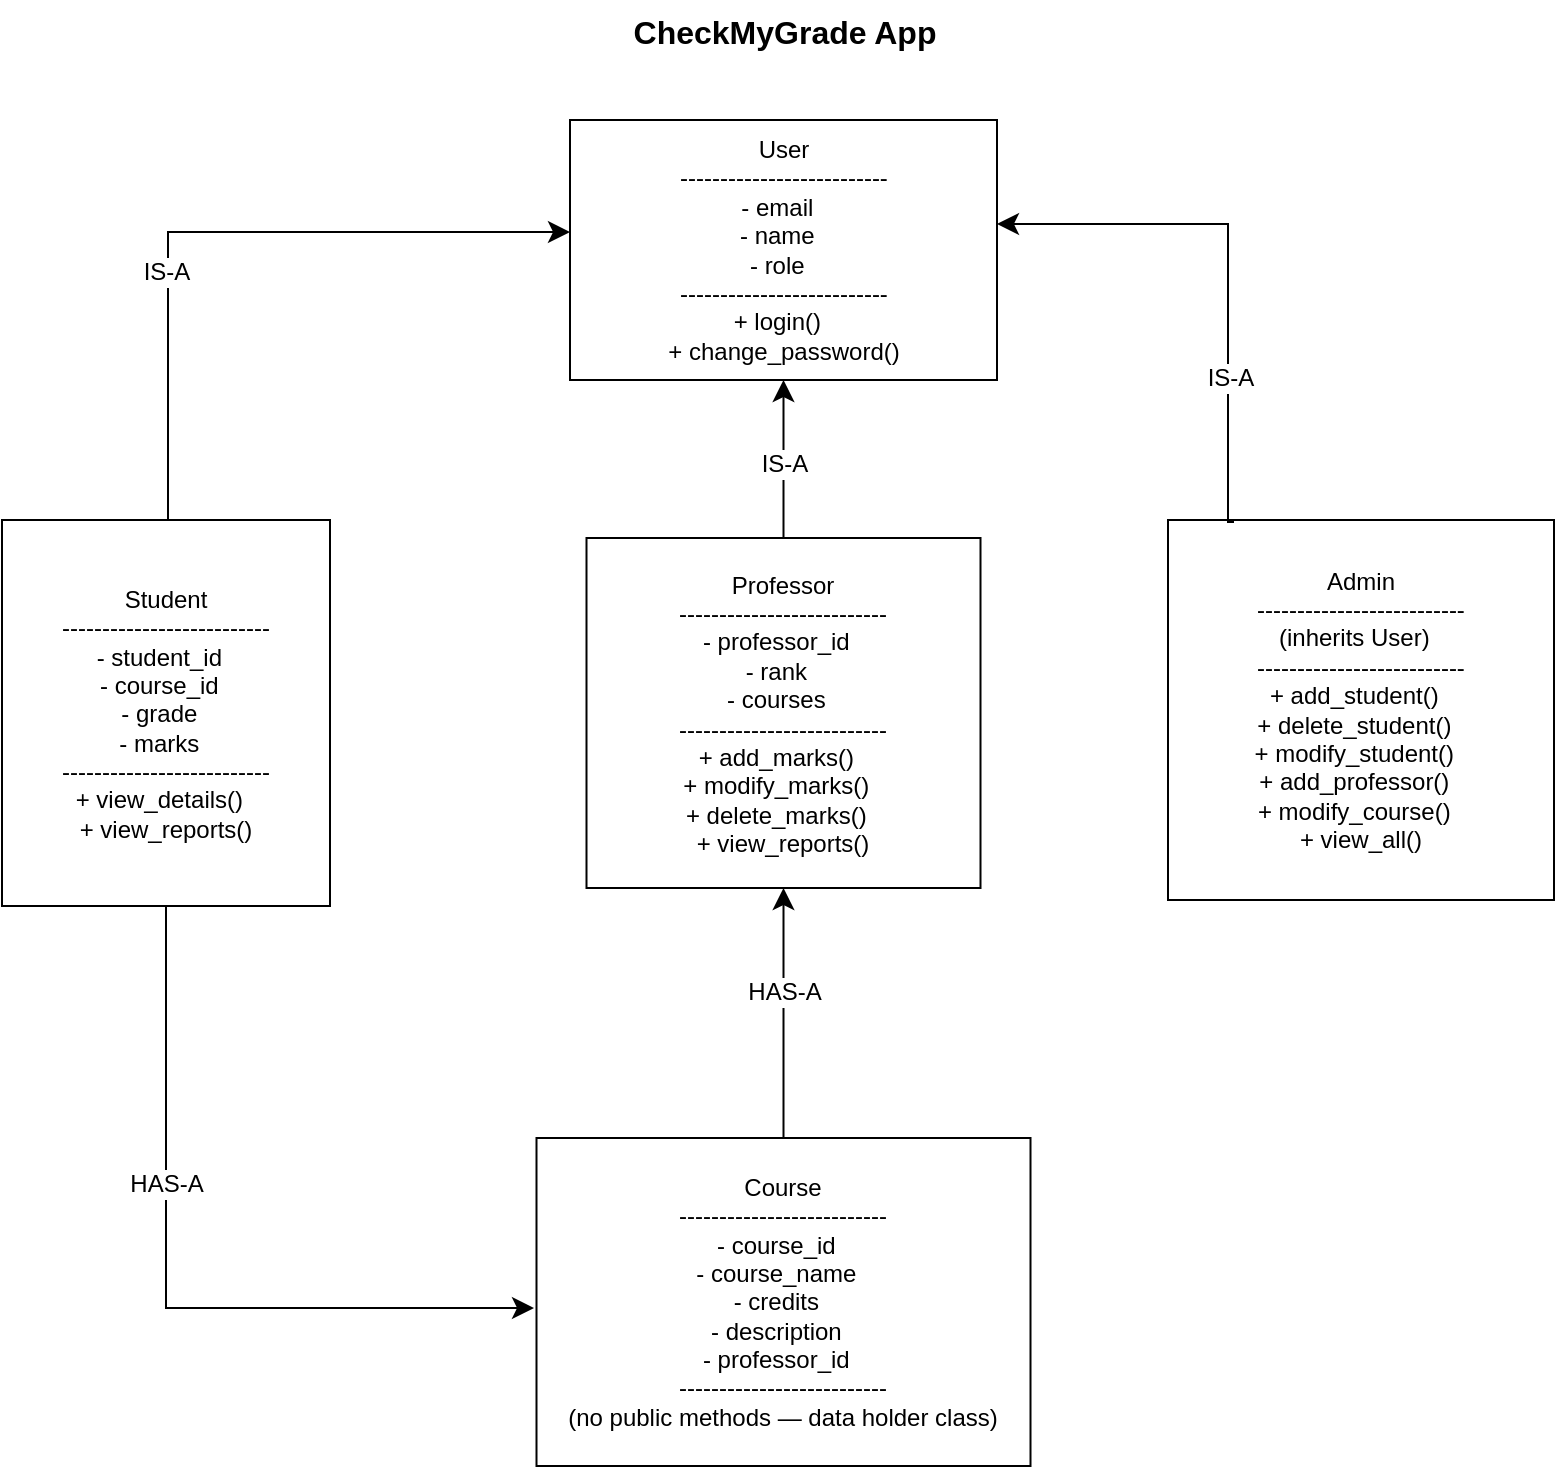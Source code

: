 <mxfile version="26.1.1">
  <diagram name="CheckMyGrade_OOD" id="tM23Lp86ULRrY1yMB6Ze">
    <mxGraphModel dx="2474" dy="1982" grid="0" gridSize="10" guides="1" tooltips="1" connect="1" arrows="1" fold="1" page="0" pageScale="1" pageWidth="850" pageHeight="1100" math="0" shadow="0">
      <root>
        <mxCell id="0" />
        <mxCell id="1" parent="0" />
        <mxCell id="EuNey9zRJ1brWeuolO-J-1" value="&lt;div&gt;User&lt;/div&gt;&lt;div&gt;--------------------------&lt;/div&gt;&lt;div&gt;- email&amp;nbsp;&amp;nbsp;&lt;/div&gt;&lt;div&gt;- name&amp;nbsp;&amp;nbsp;&lt;/div&gt;&lt;div&gt;- role&amp;nbsp;&amp;nbsp;&lt;/div&gt;&lt;div&gt;--------------------------&lt;/div&gt;&lt;div&gt;+ login()&amp;nbsp;&amp;nbsp;&lt;/div&gt;&lt;div&gt;+ change_password()&lt;/div&gt;" style="rounded=0;whiteSpace=wrap;html=1;" vertex="1" parent="1">
          <mxGeometry x="150" y="-398" width="213.5" height="130" as="geometry" />
        </mxCell>
        <mxCell id="EuNey9zRJ1brWeuolO-J-2" value="&lt;div&gt;&lt;div&gt;Student&lt;/div&gt;&lt;div&gt;--------------------------&lt;/div&gt;&lt;div&gt;- student_id&amp;nbsp;&amp;nbsp;&lt;/div&gt;&lt;div&gt;- course_id&amp;nbsp;&amp;nbsp;&lt;/div&gt;&lt;div&gt;- grade&amp;nbsp;&amp;nbsp;&lt;/div&gt;&lt;div&gt;- marks&amp;nbsp;&amp;nbsp;&lt;/div&gt;&lt;div&gt;--------------------------&lt;/div&gt;&lt;div&gt;+ view_details()&amp;nbsp;&amp;nbsp;&lt;/div&gt;&lt;div&gt;+ view_reports()&lt;/div&gt;&lt;/div&gt;" style="rounded=0;whiteSpace=wrap;html=1;" vertex="1" parent="1">
          <mxGeometry x="-134" y="-198" width="164" height="193" as="geometry" />
        </mxCell>
        <mxCell id="EuNey9zRJ1brWeuolO-J-28" value="" style="edgeStyle=none;curved=1;rounded=0;orthogonalLoop=1;jettySize=auto;html=1;fontSize=12;startSize=8;endSize=8;" edge="1" parent="1" source="EuNey9zRJ1brWeuolO-J-3" target="EuNey9zRJ1brWeuolO-J-1">
          <mxGeometry relative="1" as="geometry" />
        </mxCell>
        <mxCell id="EuNey9zRJ1brWeuolO-J-34" value="IS-A" style="edgeLabel;html=1;align=center;verticalAlign=middle;resizable=0;points=[];fontSize=12;" vertex="1" connectable="0" parent="EuNey9zRJ1brWeuolO-J-28">
          <mxGeometry x="-0.046" relative="1" as="geometry">
            <mxPoint as="offset" />
          </mxGeometry>
        </mxCell>
        <mxCell id="EuNey9zRJ1brWeuolO-J-3" value="&lt;div&gt;&lt;div&gt;Professor&lt;/div&gt;&lt;div&gt;--------------------------&lt;/div&gt;&lt;div&gt;- professor_id&amp;nbsp;&amp;nbsp;&lt;/div&gt;&lt;div&gt;- rank&amp;nbsp;&amp;nbsp;&lt;/div&gt;&lt;div&gt;- courses&amp;nbsp;&amp;nbsp;&lt;/div&gt;&lt;div&gt;--------------------------&lt;/div&gt;&lt;div&gt;+ add_marks()&amp;nbsp;&amp;nbsp;&lt;/div&gt;&lt;div&gt;+ modify_marks()&amp;nbsp;&amp;nbsp;&lt;/div&gt;&lt;div&gt;+ delete_marks()&amp;nbsp;&amp;nbsp;&lt;/div&gt;&lt;div&gt;+ view_reports()&lt;/div&gt;&lt;/div&gt;" style="rounded=0;whiteSpace=wrap;html=1;" vertex="1" parent="1">
          <mxGeometry x="158.25" y="-189" width="197" height="175" as="geometry" />
        </mxCell>
        <mxCell id="EuNey9zRJ1brWeuolO-J-4" value="&lt;div&gt;&lt;div&gt;Admin&lt;/div&gt;&lt;div&gt;--------------------------&lt;/div&gt;&lt;div&gt;(inherits User)&amp;nbsp;&amp;nbsp;&lt;/div&gt;&lt;div&gt;--------------------------&lt;/div&gt;&lt;div&gt;+ add_student()&amp;nbsp;&amp;nbsp;&lt;/div&gt;&lt;div&gt;+ delete_student()&amp;nbsp;&amp;nbsp;&lt;/div&gt;&lt;div&gt;+ modify_student()&amp;nbsp;&amp;nbsp;&lt;/div&gt;&lt;div&gt;+ add_professor()&amp;nbsp;&amp;nbsp;&lt;/div&gt;&lt;div&gt;+ modify_course()&amp;nbsp;&amp;nbsp;&lt;/div&gt;&lt;div&gt;+ view_all()&lt;/div&gt;&lt;/div&gt;" style="rounded=0;whiteSpace=wrap;html=1;" vertex="1" parent="1">
          <mxGeometry x="449" y="-198" width="193" height="190" as="geometry" />
        </mxCell>
        <mxCell id="EuNey9zRJ1brWeuolO-J-27" value="" style="edgeStyle=none;curved=1;rounded=0;orthogonalLoop=1;jettySize=auto;html=1;fontSize=12;startSize=8;endSize=8;" edge="1" parent="1" source="EuNey9zRJ1brWeuolO-J-5" target="EuNey9zRJ1brWeuolO-J-3">
          <mxGeometry relative="1" as="geometry" />
        </mxCell>
        <mxCell id="EuNey9zRJ1brWeuolO-J-32" value="HAS-A" style="edgeLabel;html=1;align=center;verticalAlign=middle;resizable=0;points=[];fontSize=12;" vertex="1" connectable="0" parent="EuNey9zRJ1brWeuolO-J-27">
          <mxGeometry x="0.169" relative="1" as="geometry">
            <mxPoint as="offset" />
          </mxGeometry>
        </mxCell>
        <mxCell id="EuNey9zRJ1brWeuolO-J-5" value="&lt;div&gt;&lt;div&gt;Course&lt;/div&gt;&lt;div&gt;--------------------------&lt;/div&gt;&lt;div&gt;- course_id&amp;nbsp;&amp;nbsp;&lt;/div&gt;&lt;div&gt;- course_name&amp;nbsp;&amp;nbsp;&lt;/div&gt;&lt;div&gt;- credits&amp;nbsp;&amp;nbsp;&lt;/div&gt;&lt;div&gt;- description&amp;nbsp;&amp;nbsp;&lt;/div&gt;&lt;div&gt;- professor_id&amp;nbsp;&amp;nbsp;&lt;/div&gt;&lt;div&gt;--------------------------&lt;/div&gt;&lt;div&gt;(no public methods — data holder class)&lt;/div&gt;&lt;/div&gt;" style="rounded=0;whiteSpace=wrap;html=1;" vertex="1" parent="1">
          <mxGeometry x="133.25" y="111" width="247" height="164" as="geometry" />
        </mxCell>
        <mxCell id="EuNey9zRJ1brWeuolO-J-16" value="" style="edgeStyle=segmentEdgeStyle;endArrow=classic;html=1;curved=0;rounded=0;endSize=8;startSize=8;sourcePerimeterSpacing=0;targetPerimeterSpacing=0;fontSize=12;exitX=0.5;exitY=0;exitDx=0;exitDy=0;" edge="1" parent="1">
          <mxGeometry width="140" relative="1" as="geometry">
            <mxPoint x="-51" y="-198" as="sourcePoint" />
            <mxPoint x="150" y="-342" as="targetPoint" />
            <Array as="points">
              <mxPoint x="-51" y="-342" />
            </Array>
          </mxGeometry>
        </mxCell>
        <mxCell id="EuNey9zRJ1brWeuolO-J-33" value="IS-A" style="edgeLabel;html=1;align=center;verticalAlign=middle;resizable=0;points=[];fontSize=12;" vertex="1" connectable="0" parent="EuNey9zRJ1brWeuolO-J-16">
          <mxGeometry x="-0.282" y="1" relative="1" as="geometry">
            <mxPoint as="offset" />
          </mxGeometry>
        </mxCell>
        <mxCell id="EuNey9zRJ1brWeuolO-J-20" value="" style="edgeStyle=segmentEdgeStyle;endArrow=classic;html=1;curved=0;rounded=0;endSize=8;startSize=8;sourcePerimeterSpacing=0;targetPerimeterSpacing=0;fontSize=12;" edge="1" parent="1">
          <mxGeometry width="140" relative="1" as="geometry">
            <mxPoint x="482" y="-197" as="sourcePoint" />
            <mxPoint x="363.5" y="-346" as="targetPoint" />
            <Array as="points">
              <mxPoint x="479" y="-346" />
            </Array>
          </mxGeometry>
        </mxCell>
        <mxCell id="EuNey9zRJ1brWeuolO-J-35" value="IS-A" style="edgeLabel;html=1;align=center;verticalAlign=middle;resizable=0;points=[];fontSize=12;" vertex="1" connectable="0" parent="EuNey9zRJ1brWeuolO-J-20">
          <mxGeometry x="-0.438" y="-1" relative="1" as="geometry">
            <mxPoint as="offset" />
          </mxGeometry>
        </mxCell>
        <mxCell id="EuNey9zRJ1brWeuolO-J-21" value="" style="edgeStyle=segmentEdgeStyle;endArrow=classic;html=1;curved=0;rounded=0;endSize=8;startSize=8;sourcePerimeterSpacing=0;targetPerimeterSpacing=0;fontSize=12;exitX=0.5;exitY=0;exitDx=0;exitDy=0;" edge="1" parent="1">
          <mxGeometry width="140" relative="1" as="geometry">
            <mxPoint x="-50" y="-5" as="sourcePoint" />
            <mxPoint x="132" y="196" as="targetPoint" />
            <Array as="points">
              <mxPoint x="-52" y="-5" />
              <mxPoint x="-52" y="196" />
            </Array>
          </mxGeometry>
        </mxCell>
        <mxCell id="EuNey9zRJ1brWeuolO-J-31" value="HAS-A" style="edgeLabel;html=1;align=center;verticalAlign=middle;resizable=0;points=[];fontSize=12;" vertex="1" connectable="0" parent="EuNey9zRJ1brWeuolO-J-21">
          <mxGeometry x="-0.272" relative="1" as="geometry">
            <mxPoint as="offset" />
          </mxGeometry>
        </mxCell>
        <mxCell id="EuNey9zRJ1brWeuolO-J-36" value="CheckMyGrade App" style="text;html=1;align=center;verticalAlign=middle;resizable=0;points=[];autosize=1;strokeColor=none;fillColor=none;fontSize=16;fontStyle=1" vertex="1" parent="1">
          <mxGeometry x="176.25" y="-458" width="161" height="31" as="geometry" />
        </mxCell>
      </root>
    </mxGraphModel>
  </diagram>
</mxfile>
